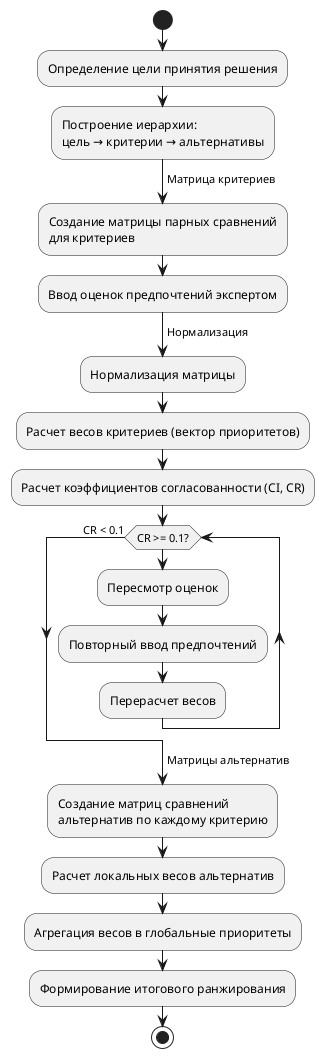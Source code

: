 @startuml
start

:Определение цели принятия решения;
:Построение иерархии:\nцель → критерии → альтернативы;

-> Матрица критериев;
:Создание матрицы парных сравнений\nдля критериев;
:Ввод оценок предпочтений экспертом;

-> Нормализация;
:Нормализация матрицы;
:Расчет весов критериев (вектор приоритетов);
:Расчет коэффициентов согласованности (CI, CR);

While (CR >= 0.1?)
  :Пересмотр оценок;
  :Повторный ввод предпочтений;
  :Перерасчет весов;
endwhile (CR < 0.1)

-> Матрицы альтернатив;
:Создание матриц сравнений\nальтернатив по каждому критерию;
:Расчет локальных весов альтернатив;
:Агрегация весов в глобальные приоритеты;

:Формирование итогового ранжирования;
stop
@enduml
